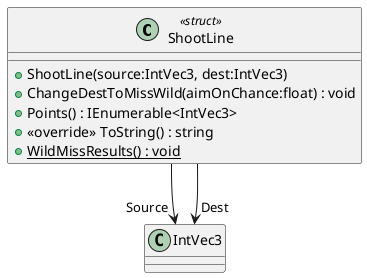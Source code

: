 @startuml
class ShootLine <<struct>> {
    + ShootLine(source:IntVec3, dest:IntVec3)
    + ChangeDestToMissWild(aimOnChance:float) : void
    + Points() : IEnumerable<IntVec3>
    + <<override>> ToString() : string
    + {static} WildMissResults() : void
}
ShootLine --> "Source" IntVec3
ShootLine --> "Dest" IntVec3
@enduml
